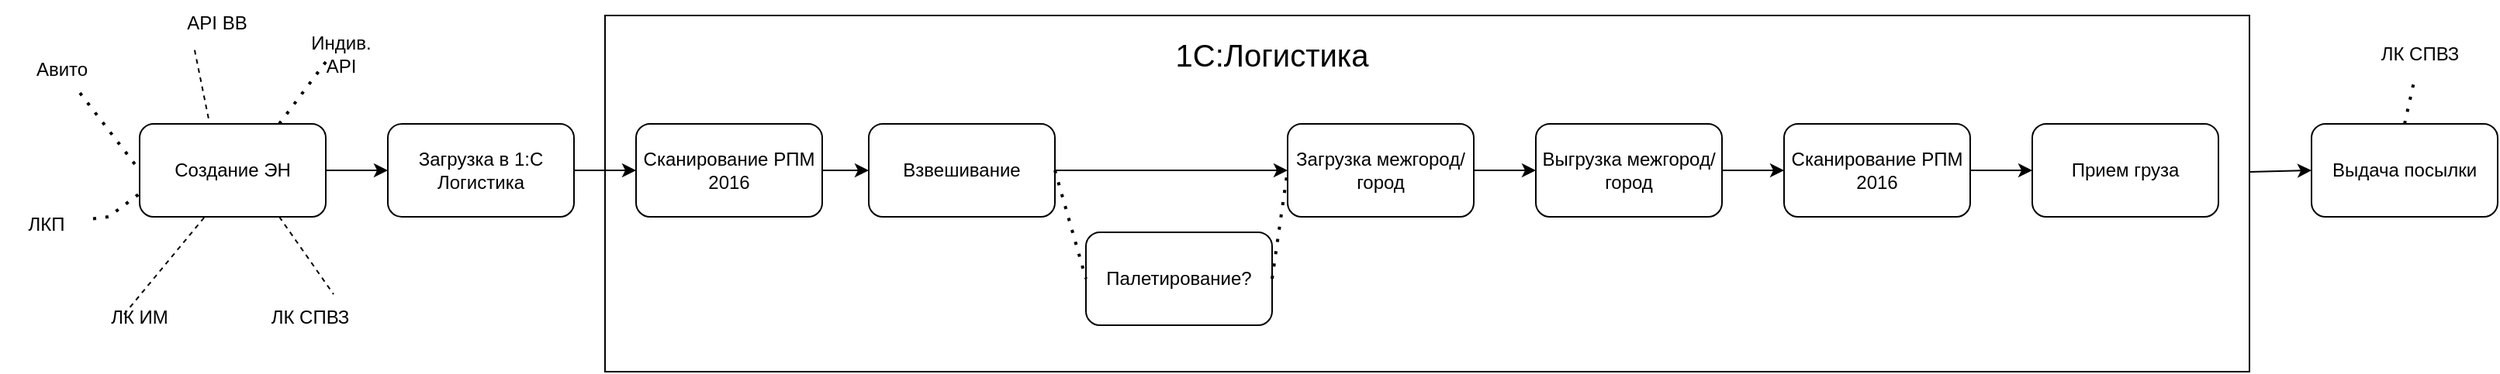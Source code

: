 <mxfile version="24.7.3" type="github">
  <diagram name="Страница — 1" id="iSsBPGG0f2yRafziYpQm">
    <mxGraphModel dx="2387" dy="541" grid="1" gridSize="10" guides="1" tooltips="1" connect="1" arrows="1" fold="1" page="1" pageScale="1" pageWidth="827" pageHeight="1169" math="0" shadow="0">
      <root>
        <mxCell id="0" />
        <mxCell id="1" parent="0" />
        <mxCell id="PfJrxKivXBuoq65aWgN6-1" value="Создание ЭН" style="rounded=1;whiteSpace=wrap;html=1;" parent="1" vertex="1">
          <mxGeometry x="80" y="100" width="120" height="60" as="geometry" />
        </mxCell>
        <mxCell id="PfJrxKivXBuoq65aWgN6-2" value="API BB" style="text;html=1;align=center;verticalAlign=middle;whiteSpace=wrap;rounded=0;" parent="1" vertex="1">
          <mxGeometry x="100" y="20" width="60" height="30" as="geometry" />
        </mxCell>
        <mxCell id="PfJrxKivXBuoq65aWgN6-5" value="ЛК ИМ" style="text;html=1;align=center;verticalAlign=middle;whiteSpace=wrap;rounded=0;" parent="1" vertex="1">
          <mxGeometry x="50" y="210" width="60" height="30" as="geometry" />
        </mxCell>
        <mxCell id="PfJrxKivXBuoq65aWgN6-6" value="ЛК СПВЗ" style="text;html=1;align=center;verticalAlign=middle;whiteSpace=wrap;rounded=0;" parent="1" vertex="1">
          <mxGeometry x="160" y="210" width="60" height="30" as="geometry" />
        </mxCell>
        <mxCell id="PfJrxKivXBuoq65aWgN6-7" value="Загрузка в 1:С Логистика" style="rounded=1;whiteSpace=wrap;html=1;" parent="1" vertex="1">
          <mxGeometry x="240" y="100" width="120" height="60" as="geometry" />
        </mxCell>
        <mxCell id="PfJrxKivXBuoq65aWgN6-8" value="Сканирование РПМ 2016" style="rounded=1;whiteSpace=wrap;html=1;" parent="1" vertex="1">
          <mxGeometry x="400" y="100" width="120" height="60" as="geometry" />
        </mxCell>
        <mxCell id="PfJrxKivXBuoq65aWgN6-9" value="Загрузка межгород/город" style="rounded=1;whiteSpace=wrap;html=1;" parent="1" vertex="1">
          <mxGeometry x="820" y="100" width="120" height="60" as="geometry" />
        </mxCell>
        <mxCell id="PfJrxKivXBuoq65aWgN6-10" value="Прием груза" style="rounded=1;whiteSpace=wrap;html=1;" parent="1" vertex="1">
          <mxGeometry x="1300" y="100" width="120" height="60" as="geometry" />
        </mxCell>
        <mxCell id="PfJrxKivXBuoq65aWgN6-11" value="Взвешивание" style="rounded=1;whiteSpace=wrap;html=1;" parent="1" vertex="1">
          <mxGeometry x="550" y="100" width="120" height="60" as="geometry" />
        </mxCell>
        <mxCell id="PfJrxKivXBuoq65aWgN6-12" value="Выгрузка межгород/город" style="rounded=1;whiteSpace=wrap;html=1;" parent="1" vertex="1">
          <mxGeometry x="980" y="100" width="120" height="60" as="geometry" />
        </mxCell>
        <mxCell id="PfJrxKivXBuoq65aWgN6-13" value="Палетирование?" style="rounded=1;whiteSpace=wrap;html=1;" parent="1" vertex="1">
          <mxGeometry x="690" y="170" width="120" height="60" as="geometry" />
        </mxCell>
        <mxCell id="PfJrxKivXBuoq65aWgN6-15" value="" style="endArrow=none;dashed=1;html=1;rounded=0;exitX=0.37;exitY=-0.06;exitDx=0;exitDy=0;exitPerimeter=0;entryX=0.25;entryY=1;entryDx=0;entryDy=0;" parent="1" source="PfJrxKivXBuoq65aWgN6-1" target="PfJrxKivXBuoq65aWgN6-2" edge="1">
          <mxGeometry width="50" height="50" relative="1" as="geometry">
            <mxPoint x="28" y="100" as="sourcePoint" />
            <mxPoint x="80" y="37" as="targetPoint" />
          </mxGeometry>
        </mxCell>
        <mxCell id="PfJrxKivXBuoq65aWgN6-16" value="" style="endArrow=none;dashed=1;html=1;rounded=0;exitX=0.57;exitY=0.047;exitDx=0;exitDy=0;exitPerimeter=0;" parent="1" edge="1">
          <mxGeometry width="50" height="50" relative="1" as="geometry">
            <mxPoint x="70" y="223" as="sourcePoint" />
            <mxPoint x="122" y="160" as="targetPoint" />
          </mxGeometry>
        </mxCell>
        <mxCell id="PfJrxKivXBuoq65aWgN6-17" value="" style="endArrow=none;dashed=1;html=1;rounded=0;exitX=0.75;exitY=1;exitDx=0;exitDy=0;entryX=0.75;entryY=0;entryDx=0;entryDy=0;" parent="1" source="PfJrxKivXBuoq65aWgN6-1" target="PfJrxKivXBuoq65aWgN6-6" edge="1">
          <mxGeometry width="50" height="50" relative="1" as="geometry">
            <mxPoint x="178" y="133" as="sourcePoint" />
            <mxPoint x="230" y="70" as="targetPoint" />
          </mxGeometry>
        </mxCell>
        <mxCell id="PfJrxKivXBuoq65aWgN6-18" value="" style="endArrow=classic;html=1;rounded=0;exitX=1;exitY=0.5;exitDx=0;exitDy=0;entryX=0;entryY=0.5;entryDx=0;entryDy=0;" parent="1" source="PfJrxKivXBuoq65aWgN6-1" target="PfJrxKivXBuoq65aWgN6-7" edge="1">
          <mxGeometry width="50" height="50" relative="1" as="geometry">
            <mxPoint x="240" y="350" as="sourcePoint" />
            <mxPoint x="290" y="300" as="targetPoint" />
          </mxGeometry>
        </mxCell>
        <mxCell id="PfJrxKivXBuoq65aWgN6-19" value="" style="endArrow=classic;html=1;rounded=0;exitX=1;exitY=0.5;exitDx=0;exitDy=0;entryX=0;entryY=0.5;entryDx=0;entryDy=0;" parent="1" source="PfJrxKivXBuoq65aWgN6-7" target="PfJrxKivXBuoq65aWgN6-8" edge="1">
          <mxGeometry width="50" height="50" relative="1" as="geometry">
            <mxPoint x="360" y="140" as="sourcePoint" />
            <mxPoint x="410" y="90" as="targetPoint" />
          </mxGeometry>
        </mxCell>
        <mxCell id="PfJrxKivXBuoq65aWgN6-20" value="" style="endArrow=classic;html=1;rounded=0;entryX=0;entryY=0.5;entryDx=0;entryDy=0;" parent="1" target="PfJrxKivXBuoq65aWgN6-11" edge="1">
          <mxGeometry width="50" height="50" relative="1" as="geometry">
            <mxPoint x="520" y="130" as="sourcePoint" />
            <mxPoint x="570" y="80" as="targetPoint" />
          </mxGeometry>
        </mxCell>
        <mxCell id="PfJrxKivXBuoq65aWgN6-21" value="" style="endArrow=none;dashed=1;html=1;dashPattern=1 3;strokeWidth=2;rounded=0;entryX=0;entryY=0.5;entryDx=0;entryDy=0;exitX=1;exitY=0.5;exitDx=0;exitDy=0;" parent="1" source="PfJrxKivXBuoq65aWgN6-11" target="PfJrxKivXBuoq65aWgN6-13" edge="1">
          <mxGeometry width="50" height="50" relative="1" as="geometry">
            <mxPoint x="580" y="290" as="sourcePoint" />
            <mxPoint x="630" y="240" as="targetPoint" />
          </mxGeometry>
        </mxCell>
        <mxCell id="PfJrxKivXBuoq65aWgN6-22" value="" style="endArrow=classic;html=1;rounded=0;entryX=0;entryY=0.5;entryDx=0;entryDy=0;" parent="1" target="PfJrxKivXBuoq65aWgN6-9" edge="1">
          <mxGeometry width="50" height="50" relative="1" as="geometry">
            <mxPoint x="670" y="130" as="sourcePoint" />
            <mxPoint x="720" y="80" as="targetPoint" />
          </mxGeometry>
        </mxCell>
        <mxCell id="PfJrxKivXBuoq65aWgN6-24" value="" style="endArrow=classic;html=1;rounded=0;entryX=0;entryY=0.5;entryDx=0;entryDy=0;exitX=1;exitY=0.5;exitDx=0;exitDy=0;" parent="1" source="PfJrxKivXBuoq65aWgN6-9" target="PfJrxKivXBuoq65aWgN6-12" edge="1">
          <mxGeometry width="50" height="50" relative="1" as="geometry">
            <mxPoint x="950" y="130" as="sourcePoint" />
            <mxPoint x="1000" y="80" as="targetPoint" />
          </mxGeometry>
        </mxCell>
        <mxCell id="PfJrxKivXBuoq65aWgN6-25" value="" style="endArrow=classic;html=1;rounded=0;exitX=1;exitY=0.5;exitDx=0;exitDy=0;entryX=0;entryY=0.5;entryDx=0;entryDy=0;" parent="1" source="PfJrxKivXBuoq65aWgN6-27" target="PfJrxKivXBuoq65aWgN6-10" edge="1">
          <mxGeometry width="50" height="50" relative="1" as="geometry">
            <mxPoint x="1100" y="230" as="sourcePoint" />
            <mxPoint x="1150" y="180" as="targetPoint" />
          </mxGeometry>
        </mxCell>
        <mxCell id="PfJrxKivXBuoq65aWgN6-26" value="" style="endArrow=none;dashed=1;html=1;dashPattern=1 3;strokeWidth=2;rounded=0;entryX=0;entryY=0.5;entryDx=0;entryDy=0;exitX=1;exitY=0.5;exitDx=0;exitDy=0;" parent="1" source="PfJrxKivXBuoq65aWgN6-13" target="PfJrxKivXBuoq65aWgN6-9" edge="1">
          <mxGeometry width="50" height="50" relative="1" as="geometry">
            <mxPoint x="800" y="170" as="sourcePoint" />
            <mxPoint x="820" y="140" as="targetPoint" />
          </mxGeometry>
        </mxCell>
        <mxCell id="PfJrxKivXBuoq65aWgN6-28" value="" style="endArrow=classic;html=1;rounded=0;exitX=1;exitY=0.5;exitDx=0;exitDy=0;entryX=0;entryY=0.5;entryDx=0;entryDy=0;" parent="1" source="PfJrxKivXBuoq65aWgN6-12" target="PfJrxKivXBuoq65aWgN6-27" edge="1">
          <mxGeometry width="50" height="50" relative="1" as="geometry">
            <mxPoint x="1090" y="130" as="sourcePoint" />
            <mxPoint x="1260" y="130" as="targetPoint" />
          </mxGeometry>
        </mxCell>
        <mxCell id="PfJrxKivXBuoq65aWgN6-27" value="Сканирование РПМ 2016" style="rounded=1;whiteSpace=wrap;html=1;" parent="1" vertex="1">
          <mxGeometry x="1140" y="100" width="120" height="60" as="geometry" />
        </mxCell>
        <mxCell id="PfJrxKivXBuoq65aWgN6-29" value="" style="rounded=0;whiteSpace=wrap;html=1;fillColor=none;" parent="1" vertex="1">
          <mxGeometry x="380" y="30" width="1060" height="230" as="geometry" />
        </mxCell>
        <mxCell id="PfJrxKivXBuoq65aWgN6-30" value="&lt;font style=&quot;font-size: 20px;&quot;&gt;1С:Логистика&lt;/font&gt;" style="text;html=1;align=center;verticalAlign=middle;whiteSpace=wrap;rounded=0;strokeWidth=3;" parent="1" vertex="1">
          <mxGeometry x="720" y="30" width="180" height="50" as="geometry" />
        </mxCell>
        <mxCell id="PfJrxKivXBuoq65aWgN6-31" value="Выдача посылки" style="rounded=1;whiteSpace=wrap;html=1;" parent="1" vertex="1">
          <mxGeometry x="1480" y="100" width="120" height="60" as="geometry" />
        </mxCell>
        <mxCell id="PfJrxKivXBuoq65aWgN6-32" value="ЛК СПВЗ" style="text;html=1;align=center;verticalAlign=middle;whiteSpace=wrap;rounded=0;" parent="1" vertex="1">
          <mxGeometry x="1520" y="40" width="60" height="30" as="geometry" />
        </mxCell>
        <mxCell id="PfJrxKivXBuoq65aWgN6-33" value="" style="endArrow=none;dashed=1;html=1;dashPattern=1 3;strokeWidth=2;rounded=0;exitX=0.5;exitY=0;exitDx=0;exitDy=0;" parent="1" source="PfJrxKivXBuoq65aWgN6-31" target="PfJrxKivXBuoq65aWgN6-32" edge="1">
          <mxGeometry width="50" height="50" relative="1" as="geometry">
            <mxPoint x="1520" y="130" as="sourcePoint" />
            <mxPoint x="1570" y="80" as="targetPoint" />
          </mxGeometry>
        </mxCell>
        <mxCell id="PfJrxKivXBuoq65aWgN6-34" value="" style="endArrow=classic;html=1;rounded=0;entryX=0;entryY=0.5;entryDx=0;entryDy=0;" parent="1" source="PfJrxKivXBuoq65aWgN6-29" target="PfJrxKivXBuoq65aWgN6-31" edge="1">
          <mxGeometry width="50" height="50" relative="1" as="geometry">
            <mxPoint x="1420" y="140" as="sourcePoint" />
            <mxPoint x="1470" y="90" as="targetPoint" />
          </mxGeometry>
        </mxCell>
        <mxCell id="bSGgFxx1YECm3IIDfIOq-1" value="ЛКП" style="text;html=1;align=center;verticalAlign=middle;whiteSpace=wrap;rounded=0;" vertex="1" parent="1">
          <mxGeometry x="-10" y="150" width="60" height="30" as="geometry" />
        </mxCell>
        <mxCell id="bSGgFxx1YECm3IIDfIOq-2" value="Авито" style="text;html=1;align=center;verticalAlign=middle;whiteSpace=wrap;rounded=0;" vertex="1" parent="1">
          <mxGeometry y="50" width="60" height="30" as="geometry" />
        </mxCell>
        <mxCell id="bSGgFxx1YECm3IIDfIOq-3" value="" style="endArrow=none;dashed=1;html=1;dashPattern=1 3;strokeWidth=2;rounded=0;entryX=0;entryY=0.5;entryDx=0;entryDy=0;" edge="1" parent="1" source="bSGgFxx1YECm3IIDfIOq-2" target="PfJrxKivXBuoq65aWgN6-1">
          <mxGeometry width="50" height="50" relative="1" as="geometry">
            <mxPoint x="70" y="70" as="sourcePoint" />
            <mxPoint x="120" y="20" as="targetPoint" />
          </mxGeometry>
        </mxCell>
        <mxCell id="bSGgFxx1YECm3IIDfIOq-4" value="" style="endArrow=none;dashed=1;html=1;dashPattern=1 3;strokeWidth=2;rounded=0;entryX=0;entryY=0.75;entryDx=0;entryDy=0;" edge="1" parent="1" source="bSGgFxx1YECm3IIDfIOq-1" target="PfJrxKivXBuoq65aWgN6-1">
          <mxGeometry width="50" height="50" relative="1" as="geometry">
            <mxPoint x="510" y="250" as="sourcePoint" />
            <mxPoint x="560" y="200" as="targetPoint" />
            <Array as="points">
              <mxPoint x="60" y="160" />
            </Array>
          </mxGeometry>
        </mxCell>
        <mxCell id="bSGgFxx1YECm3IIDfIOq-5" value="Индив. API" style="text;html=1;align=center;verticalAlign=middle;whiteSpace=wrap;rounded=0;" vertex="1" parent="1">
          <mxGeometry x="180" y="40" width="60" height="30" as="geometry" />
        </mxCell>
        <mxCell id="bSGgFxx1YECm3IIDfIOq-6" value="" style="endArrow=none;dashed=1;html=1;dashPattern=1 3;strokeWidth=2;rounded=0;exitX=0.75;exitY=0;exitDx=0;exitDy=0;" edge="1" parent="1" source="PfJrxKivXBuoq65aWgN6-1">
          <mxGeometry width="50" height="50" relative="1" as="geometry">
            <mxPoint x="160" y="100" as="sourcePoint" />
            <mxPoint x="200" y="60" as="targetPoint" />
          </mxGeometry>
        </mxCell>
      </root>
    </mxGraphModel>
  </diagram>
</mxfile>
